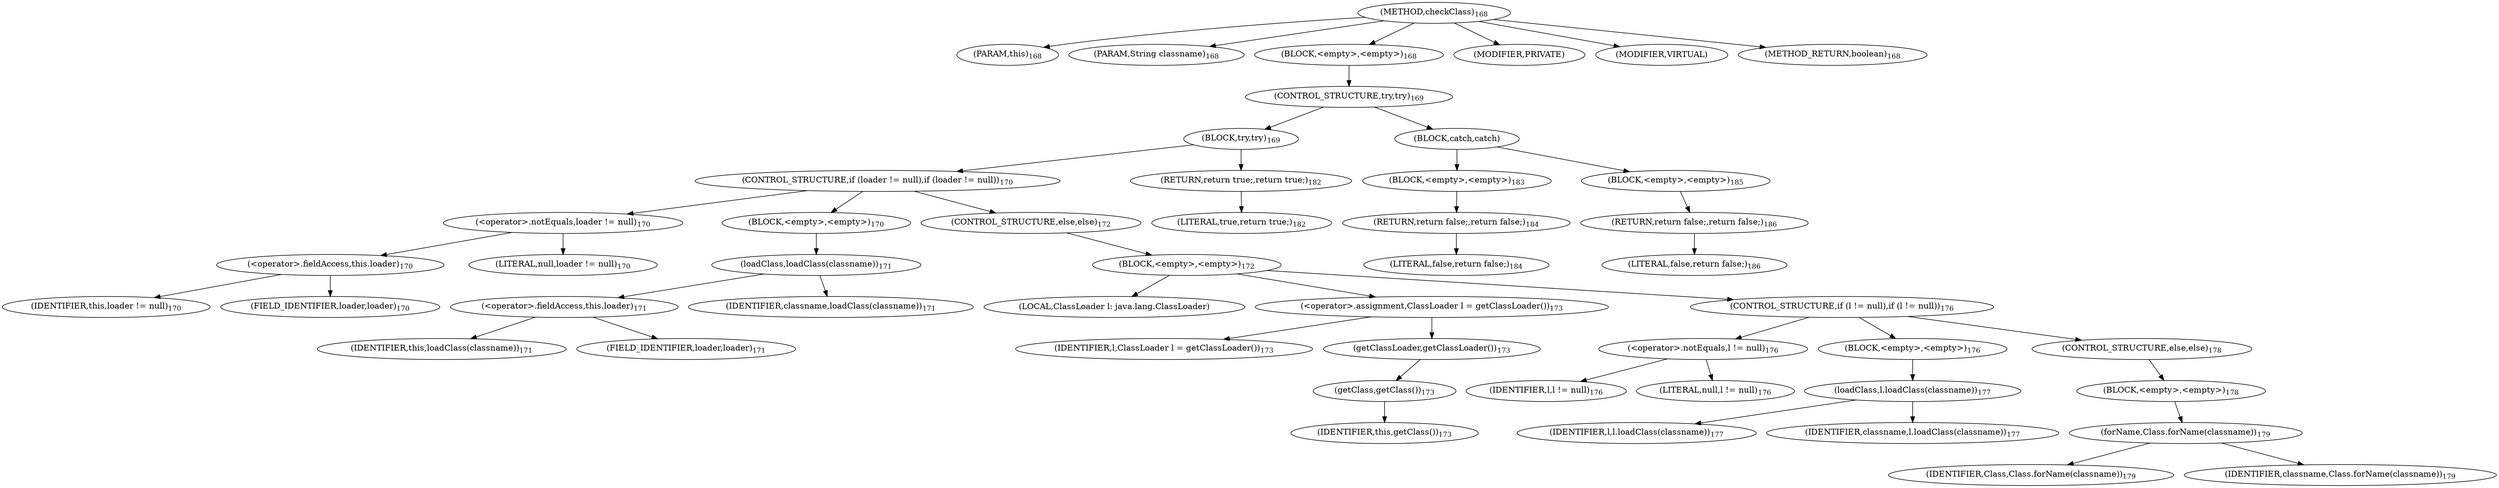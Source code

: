 digraph "checkClass" {  
"404" [label = <(METHOD,checkClass)<SUB>168</SUB>> ]
"35" [label = <(PARAM,this)<SUB>168</SUB>> ]
"405" [label = <(PARAM,String classname)<SUB>168</SUB>> ]
"406" [label = <(BLOCK,&lt;empty&gt;,&lt;empty&gt;)<SUB>168</SUB>> ]
"407" [label = <(CONTROL_STRUCTURE,try,try)<SUB>169</SUB>> ]
"408" [label = <(BLOCK,try,try)<SUB>169</SUB>> ]
"409" [label = <(CONTROL_STRUCTURE,if (loader != null),if (loader != null))<SUB>170</SUB>> ]
"410" [label = <(&lt;operator&gt;.notEquals,loader != null)<SUB>170</SUB>> ]
"411" [label = <(&lt;operator&gt;.fieldAccess,this.loader)<SUB>170</SUB>> ]
"412" [label = <(IDENTIFIER,this,loader != null)<SUB>170</SUB>> ]
"413" [label = <(FIELD_IDENTIFIER,loader,loader)<SUB>170</SUB>> ]
"414" [label = <(LITERAL,null,loader != null)<SUB>170</SUB>> ]
"415" [label = <(BLOCK,&lt;empty&gt;,&lt;empty&gt;)<SUB>170</SUB>> ]
"416" [label = <(loadClass,loadClass(classname))<SUB>171</SUB>> ]
"417" [label = <(&lt;operator&gt;.fieldAccess,this.loader)<SUB>171</SUB>> ]
"418" [label = <(IDENTIFIER,this,loadClass(classname))<SUB>171</SUB>> ]
"419" [label = <(FIELD_IDENTIFIER,loader,loader)<SUB>171</SUB>> ]
"420" [label = <(IDENTIFIER,classname,loadClass(classname))<SUB>171</SUB>> ]
"421" [label = <(CONTROL_STRUCTURE,else,else)<SUB>172</SUB>> ]
"422" [label = <(BLOCK,&lt;empty&gt;,&lt;empty&gt;)<SUB>172</SUB>> ]
"423" [label = <(LOCAL,ClassLoader l: java.lang.ClassLoader)> ]
"424" [label = <(&lt;operator&gt;.assignment,ClassLoader l = getClassLoader())<SUB>173</SUB>> ]
"425" [label = <(IDENTIFIER,l,ClassLoader l = getClassLoader())<SUB>173</SUB>> ]
"426" [label = <(getClassLoader,getClassLoader())<SUB>173</SUB>> ]
"427" [label = <(getClass,getClass())<SUB>173</SUB>> ]
"34" [label = <(IDENTIFIER,this,getClass())<SUB>173</SUB>> ]
"428" [label = <(CONTROL_STRUCTURE,if (l != null),if (l != null))<SUB>176</SUB>> ]
"429" [label = <(&lt;operator&gt;.notEquals,l != null)<SUB>176</SUB>> ]
"430" [label = <(IDENTIFIER,l,l != null)<SUB>176</SUB>> ]
"431" [label = <(LITERAL,null,l != null)<SUB>176</SUB>> ]
"432" [label = <(BLOCK,&lt;empty&gt;,&lt;empty&gt;)<SUB>176</SUB>> ]
"433" [label = <(loadClass,l.loadClass(classname))<SUB>177</SUB>> ]
"434" [label = <(IDENTIFIER,l,l.loadClass(classname))<SUB>177</SUB>> ]
"435" [label = <(IDENTIFIER,classname,l.loadClass(classname))<SUB>177</SUB>> ]
"436" [label = <(CONTROL_STRUCTURE,else,else)<SUB>178</SUB>> ]
"437" [label = <(BLOCK,&lt;empty&gt;,&lt;empty&gt;)<SUB>178</SUB>> ]
"438" [label = <(forName,Class.forName(classname))<SUB>179</SUB>> ]
"439" [label = <(IDENTIFIER,Class,Class.forName(classname))<SUB>179</SUB>> ]
"440" [label = <(IDENTIFIER,classname,Class.forName(classname))<SUB>179</SUB>> ]
"441" [label = <(RETURN,return true;,return true;)<SUB>182</SUB>> ]
"442" [label = <(LITERAL,true,return true;)<SUB>182</SUB>> ]
"443" [label = <(BLOCK,catch,catch)> ]
"444" [label = <(BLOCK,&lt;empty&gt;,&lt;empty&gt;)<SUB>183</SUB>> ]
"445" [label = <(RETURN,return false;,return false;)<SUB>184</SUB>> ]
"446" [label = <(LITERAL,false,return false;)<SUB>184</SUB>> ]
"447" [label = <(BLOCK,&lt;empty&gt;,&lt;empty&gt;)<SUB>185</SUB>> ]
"448" [label = <(RETURN,return false;,return false;)<SUB>186</SUB>> ]
"449" [label = <(LITERAL,false,return false;)<SUB>186</SUB>> ]
"450" [label = <(MODIFIER,PRIVATE)> ]
"451" [label = <(MODIFIER,VIRTUAL)> ]
"452" [label = <(METHOD_RETURN,boolean)<SUB>168</SUB>> ]
  "404" -> "35" 
  "404" -> "405" 
  "404" -> "406" 
  "404" -> "450" 
  "404" -> "451" 
  "404" -> "452" 
  "406" -> "407" 
  "407" -> "408" 
  "407" -> "443" 
  "408" -> "409" 
  "408" -> "441" 
  "409" -> "410" 
  "409" -> "415" 
  "409" -> "421" 
  "410" -> "411" 
  "410" -> "414" 
  "411" -> "412" 
  "411" -> "413" 
  "415" -> "416" 
  "416" -> "417" 
  "416" -> "420" 
  "417" -> "418" 
  "417" -> "419" 
  "421" -> "422" 
  "422" -> "423" 
  "422" -> "424" 
  "422" -> "428" 
  "424" -> "425" 
  "424" -> "426" 
  "426" -> "427" 
  "427" -> "34" 
  "428" -> "429" 
  "428" -> "432" 
  "428" -> "436" 
  "429" -> "430" 
  "429" -> "431" 
  "432" -> "433" 
  "433" -> "434" 
  "433" -> "435" 
  "436" -> "437" 
  "437" -> "438" 
  "438" -> "439" 
  "438" -> "440" 
  "441" -> "442" 
  "443" -> "444" 
  "443" -> "447" 
  "444" -> "445" 
  "445" -> "446" 
  "447" -> "448" 
  "448" -> "449" 
}

